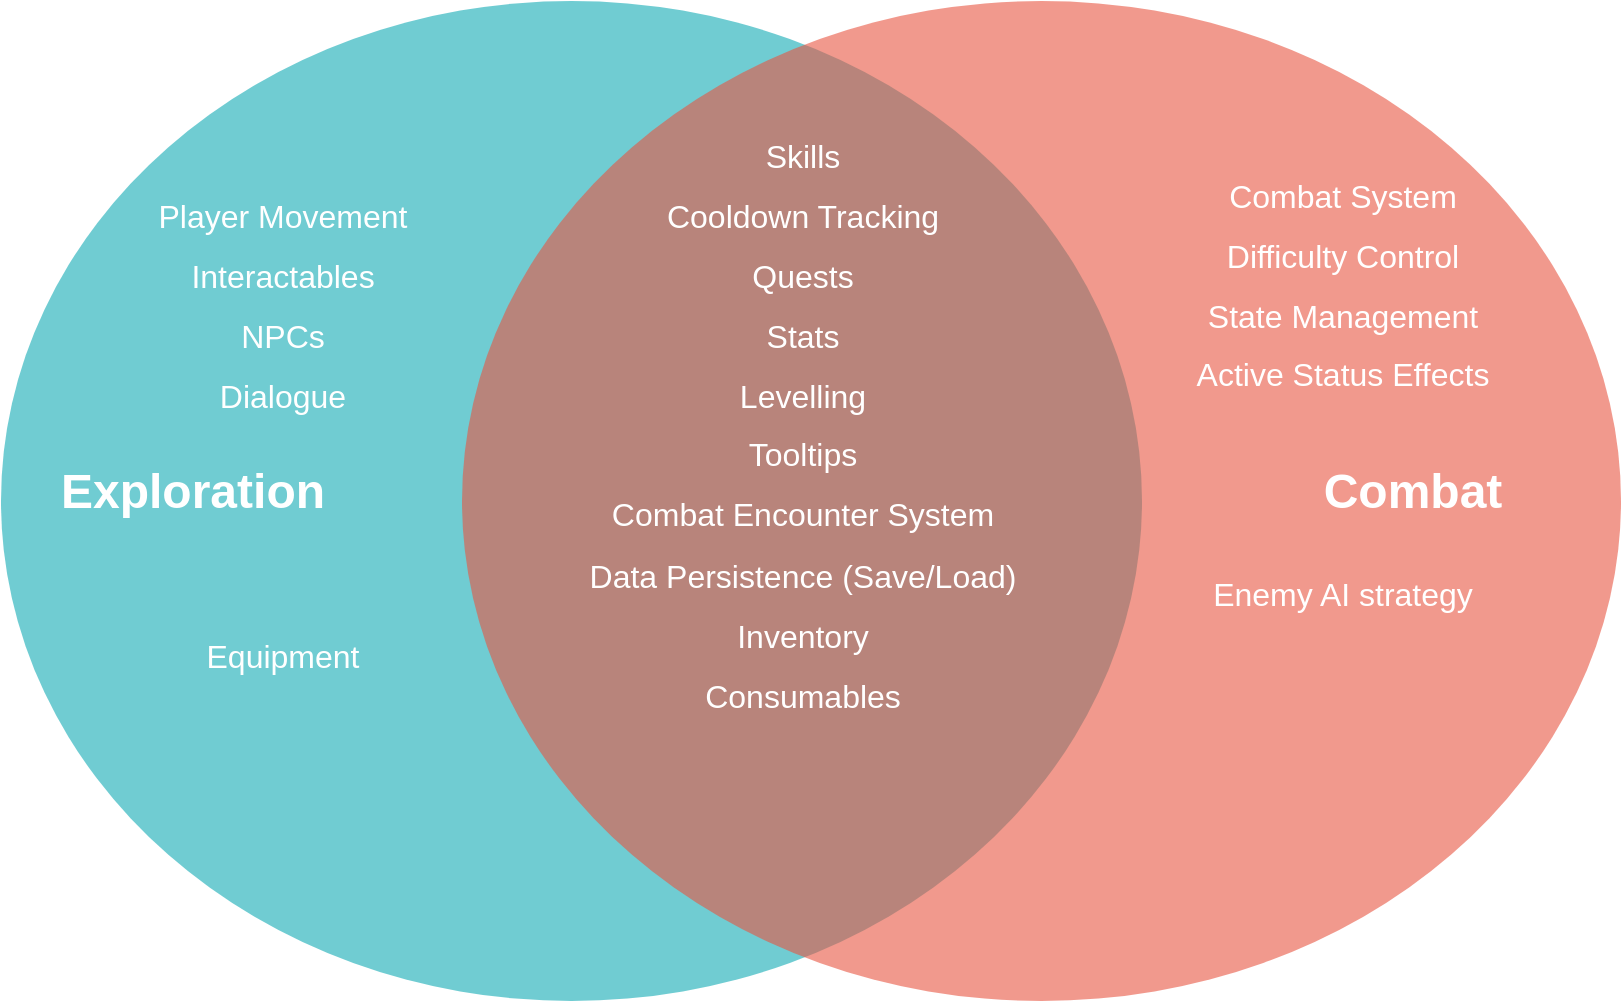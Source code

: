<mxfile version="17.4.2" type="device"><diagram id="3228e29e-7158-1315-38df-8450db1d8a1d" name="Page-1"><mxGraphModel dx="1422" dy="865" grid="1" gridSize="10" guides="1" tooltips="1" connect="1" arrows="1" fold="1" page="1" pageScale="1" pageWidth="1169" pageHeight="827" background="none" math="0" shadow="0"><root><mxCell id="0"/><mxCell id="1" parent="0"/><mxCell id="21532" value="" style="ellipse;fillColor=#12AAB5;opacity=60;strokeColor=none;html=1;fontColor=#FFFFFF;" parent="1" vertex="1"><mxGeometry x="179.5" y="18.5" width="570.5" height="500" as="geometry"/></mxCell><mxCell id="21533" value="" style="ellipse;fillColor=#e85642;opacity=60;strokeColor=none;html=1;fontColor=#FFFFFF;" parent="1" vertex="1"><mxGeometry x="410" y="18.5" width="579.5" height="500" as="geometry"/></mxCell><mxCell id="21534" value="Exploration" style="text;fontSize=24;align=center;verticalAlign=middle;html=1;fontColor=#FFFFFF;fontStyle=1" parent="1" vertex="1"><mxGeometry x="179.5" y="228.5" width="190" height="70" as="geometry"/></mxCell><mxCell id="21535" value="Combat" style="text;fontSize=24;align=center;verticalAlign=middle;html=1;fontColor=#FFFFFF;fontStyle=1" parent="1" vertex="1"><mxGeometry x="790" y="228.5" width="190" height="70" as="geometry"/></mxCell><mxCell id="21537" value="Skills" style="text;align=center;html=1;fontColor=#FFFFFF;fontSize=16;" parent="1" vertex="1"><mxGeometry x="560" y="80" width="40" height="40" as="geometry"/></mxCell><mxCell id="ul1raT5vjA5w0s7NJZWv-21540" value="Cooldown Tracking" style="text;align=center;html=1;fontColor=#FFFFFF;fontSize=16;" vertex="1" parent="1"><mxGeometry x="560" y="110" width="40" height="40" as="geometry"/></mxCell><mxCell id="ul1raT5vjA5w0s7NJZWv-21541" value="Quests" style="text;align=center;html=1;fontColor=#FFFFFF;fontSize=16;" vertex="1" parent="1"><mxGeometry x="560" y="140" width="40" height="40" as="geometry"/></mxCell><mxCell id="ul1raT5vjA5w0s7NJZWv-21542" value="Stats" style="text;align=center;html=1;fontColor=#FFFFFF;fontSize=16;" vertex="1" parent="1"><mxGeometry x="560" y="170" width="40" height="40" as="geometry"/></mxCell><mxCell id="ul1raT5vjA5w0s7NJZWv-21543" value="Levelling" style="text;align=center;html=1;fontColor=#FFFFFF;fontSize=16;" vertex="1" parent="1"><mxGeometry x="560" y="200" width="40" height="40" as="geometry"/></mxCell><mxCell id="ul1raT5vjA5w0s7NJZWv-21544" value="Player Movement" style="text;align=center;html=1;fontColor=#FFFFFF;fontSize=16;" vertex="1" parent="1"><mxGeometry x="300" y="110" width="40" height="40" as="geometry"/></mxCell><mxCell id="ul1raT5vjA5w0s7NJZWv-21545" value="NPCs" style="text;align=center;html=1;fontColor=#FFFFFF;fontSize=16;" vertex="1" parent="1"><mxGeometry x="300" y="170" width="40" height="40" as="geometry"/></mxCell><mxCell id="ul1raT5vjA5w0s7NJZWv-21546" value="Interactables" style="text;align=center;html=1;fontColor=#FFFFFF;fontSize=16;" vertex="1" parent="1"><mxGeometry x="300" y="140" width="40" height="40" as="geometry"/></mxCell><mxCell id="ul1raT5vjA5w0s7NJZWv-21547" value="Tooltips" style="text;align=center;html=1;fontColor=#FFFFFF;fontSize=16;" vertex="1" parent="1"><mxGeometry x="560" y="228.5" width="40" height="40" as="geometry"/></mxCell><mxCell id="ul1raT5vjA5w0s7NJZWv-21549" value="Enemy AI strategy" style="text;align=center;html=1;fontColor=#FFFFFF;fontSize=16;" vertex="1" parent="1"><mxGeometry x="830" y="298.5" width="40" height="40" as="geometry"/></mxCell><mxCell id="ul1raT5vjA5w0s7NJZWv-21550" value="Combat System" style="text;align=center;html=1;fontColor=#FFFFFF;fontSize=16;" vertex="1" parent="1"><mxGeometry x="830" y="100" width="40" height="40" as="geometry"/></mxCell><mxCell id="ul1raT5vjA5w0s7NJZWv-21551" value="Combat Encounter System" style="text;align=center;html=1;fontColor=#FFFFFF;fontSize=16;" vertex="1" parent="1"><mxGeometry x="560" y="258.5" width="40" height="40" as="geometry"/></mxCell><mxCell id="ul1raT5vjA5w0s7NJZWv-21552" value="Data Persistence (Save/Load)&lt;br&gt;" style="text;align=center;html=1;fontColor=#FFFFFF;fontSize=16;" vertex="1" parent="1"><mxGeometry x="560" y="290" width="40" height="40" as="geometry"/></mxCell><mxCell id="ul1raT5vjA5w0s7NJZWv-21553" value="Dialogue" style="text;align=center;html=1;fontColor=#FFFFFF;fontSize=16;" vertex="1" parent="1"><mxGeometry x="300" y="200" width="40" height="40" as="geometry"/></mxCell><mxCell id="ul1raT5vjA5w0s7NJZWv-21554" value="Inventory" style="text;align=center;html=1;fontColor=#FFFFFF;fontSize=16;" vertex="1" parent="1"><mxGeometry x="560" y="320" width="40" height="40" as="geometry"/></mxCell><mxCell id="ul1raT5vjA5w0s7NJZWv-21555" value="Equipment" style="text;align=center;html=1;fontColor=#FFFFFF;fontSize=16;" vertex="1" parent="1"><mxGeometry x="300" y="330" width="40" height="40" as="geometry"/></mxCell><mxCell id="ul1raT5vjA5w0s7NJZWv-21556" value="Consumables" style="text;align=center;html=1;fontColor=#FFFFFF;fontSize=16;" vertex="1" parent="1"><mxGeometry x="560" y="350" width="40" height="40" as="geometry"/></mxCell><mxCell id="ul1raT5vjA5w0s7NJZWv-21557" value="Difficulty Control" style="text;align=center;html=1;fontColor=#FFFFFF;fontSize=16;" vertex="1" parent="1"><mxGeometry x="830" y="130" width="40" height="40" as="geometry"/></mxCell><mxCell id="ul1raT5vjA5w0s7NJZWv-21558" value="State Management" style="text;align=center;html=1;fontColor=#FFFFFF;fontSize=16;" vertex="1" parent="1"><mxGeometry x="830" y="160" width="40" height="40" as="geometry"/></mxCell><mxCell id="ul1raT5vjA5w0s7NJZWv-21559" value="Active Status Effects" style="text;align=center;html=1;fontColor=#FFFFFF;fontSize=16;" vertex="1" parent="1"><mxGeometry x="830" y="188.5" width="40" height="40" as="geometry"/></mxCell></root></mxGraphModel></diagram></mxfile>